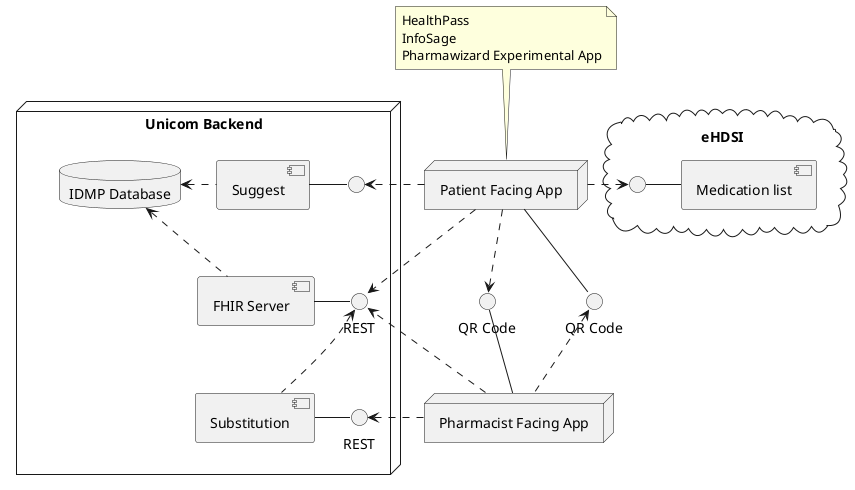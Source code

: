@startuml

node "Unicom Backend" as unicomBackend {
    together {
        interface " " as suggestInt
        component "Suggest" as suggest
        suggest - suggestInt

        interface REST
        component "FHIR Server" as fhir
        fhir - REST
    }

    together {
        component "Substitution" as substitution
        interface "REST" as substitutionInt
        substitution - substitutionInt
    }

    database "IDMP Database" as idmpDb

    idmpDb <.r. fhir
    idmpDb <.r. suggest
    suggest -[hidden]- fhir
    REST <.. substitution
}

together {
    interface "QR Code" as qrCodeUser
    interface "QR Code" as qrCodePharmacist
}

together {
    node "Patient Facing App" as patientApp {
    }

    patientApp .d.> qrCodePharmacist
    patientApp -d- qrCodeUser
    suggestInt <.l. patientApp

    note top of patientApp {
        HealthPass
        InfoSage
        Pharmawizard Experimental App
    }
}

cloud "eHDSI" {
    together {
        component "Medication list" as medicationList

        interface " " as medicationListInt
        medicationListInt - medicationList
    }
}

patientApp .r.> medicationListInt
patientApp .> REST

together {
    node "Pharmacist Facing App" as pharmacistApp

    qrCodeUser <.d. pharmacistApp
    qrCodePharmacist -d- pharmacistApp
    substitutionInt <.l. pharmacistApp
}

unicomBackend -[hidden] patientApp

pharmacistApp .> REST

@enduml
